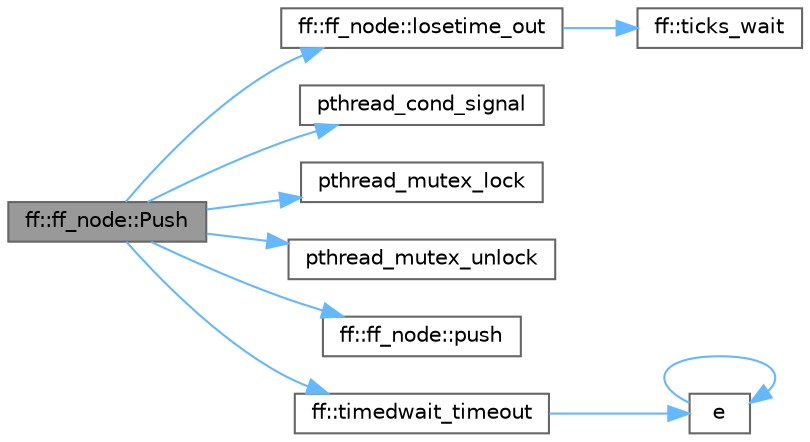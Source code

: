 digraph "ff::ff_node::Push"
{
 // LATEX_PDF_SIZE
  bgcolor="transparent";
  edge [fontname=Helvetica,fontsize=10,labelfontname=Helvetica,labelfontsize=10];
  node [fontname=Helvetica,fontsize=10,shape=box,height=0.2,width=0.4];
  rankdir="LR";
  Node1 [id="Node000001",label="ff::ff_node::Push",height=0.2,width=0.4,color="gray40", fillcolor="grey60", style="filled", fontcolor="black",tooltip=" "];
  Node1 -> Node2 [id="edge1_Node000001_Node000002",color="steelblue1",style="solid",tooltip=" "];
  Node2 [id="Node000002",label="ff::ff_node::losetime_out",height=0.2,width=0.4,color="grey40", fillcolor="white", style="filled",URL="$classff_1_1ff__node.html#af269eeed52f7216ac56ddca1cd781add",tooltip=" "];
  Node2 -> Node3 [id="edge2_Node000002_Node000003",color="steelblue1",style="solid",tooltip=" "];
  Node3 [id="Node000003",label="ff::ticks_wait",height=0.2,width=0.4,color="grey40", fillcolor="white", style="filled",URL="$namespaceff.html#a04585e83a60ec0d1664ccfec22c87b8c",tooltip=" "];
  Node1 -> Node4 [id="edge3_Node000001_Node000004",color="steelblue1",style="solid",tooltip=" "];
  Node4 [id="Node000004",label="pthread_cond_signal",height=0.2,width=0.4,color="grey40", fillcolor="white", style="filled",URL="$pthread__minport__windows_8h.html#af3771cd9bcc377935b42c79ab48a3931",tooltip=" "];
  Node1 -> Node5 [id="edge4_Node000001_Node000005",color="steelblue1",style="solid",tooltip=" "];
  Node5 [id="Node000005",label="pthread_mutex_lock",height=0.2,width=0.4,color="grey40", fillcolor="white", style="filled",URL="$pthread__minport__windows_8h.html#ac24005266439bc710f8d85235c0c9213",tooltip=" "];
  Node1 -> Node6 [id="edge5_Node000001_Node000006",color="steelblue1",style="solid",tooltip=" "];
  Node6 [id="Node000006",label="pthread_mutex_unlock",height=0.2,width=0.4,color="grey40", fillcolor="white", style="filled",URL="$pthread__minport__windows_8h.html#a9ebcb4bbf90f780d17be7acd63b0e92f",tooltip=" "];
  Node1 -> Node7 [id="edge6_Node000001_Node000007",color="steelblue1",style="solid",tooltip=" "];
  Node7 [id="Node000007",label="ff::ff_node::push",height=0.2,width=0.4,color="grey40", fillcolor="white", style="filled",URL="$classff_1_1ff__node.html#a3af0ed444dc4c7fb56b43a99787e41df",tooltip=" "];
  Node1 -> Node8 [id="edge7_Node000001_Node000008",color="steelblue1",style="solid",tooltip=" "];
  Node8 [id="Node000008",label="ff::timedwait_timeout",height=0.2,width=0.4,color="grey40", fillcolor="white", style="filled",URL="$namespaceff.html#a5b1f0a8d2b5b3ed69bee02a6b2d3041e",tooltip=" "];
  Node8 -> Node9 [id="edge8_Node000008_Node000009",color="steelblue1",style="solid",tooltip=" "];
  Node9 [id="Node000009",label="e",height=0.2,width=0.4,color="grey40", fillcolor="white", style="filled",URL="$_cwise__array__power__array_8cpp.html#a9cb86ff854760bf91a154f2724a9101d",tooltip=" "];
  Node9 -> Node9 [id="edge9_Node000009_Node000009",color="steelblue1",style="solid",tooltip=" "];
}
